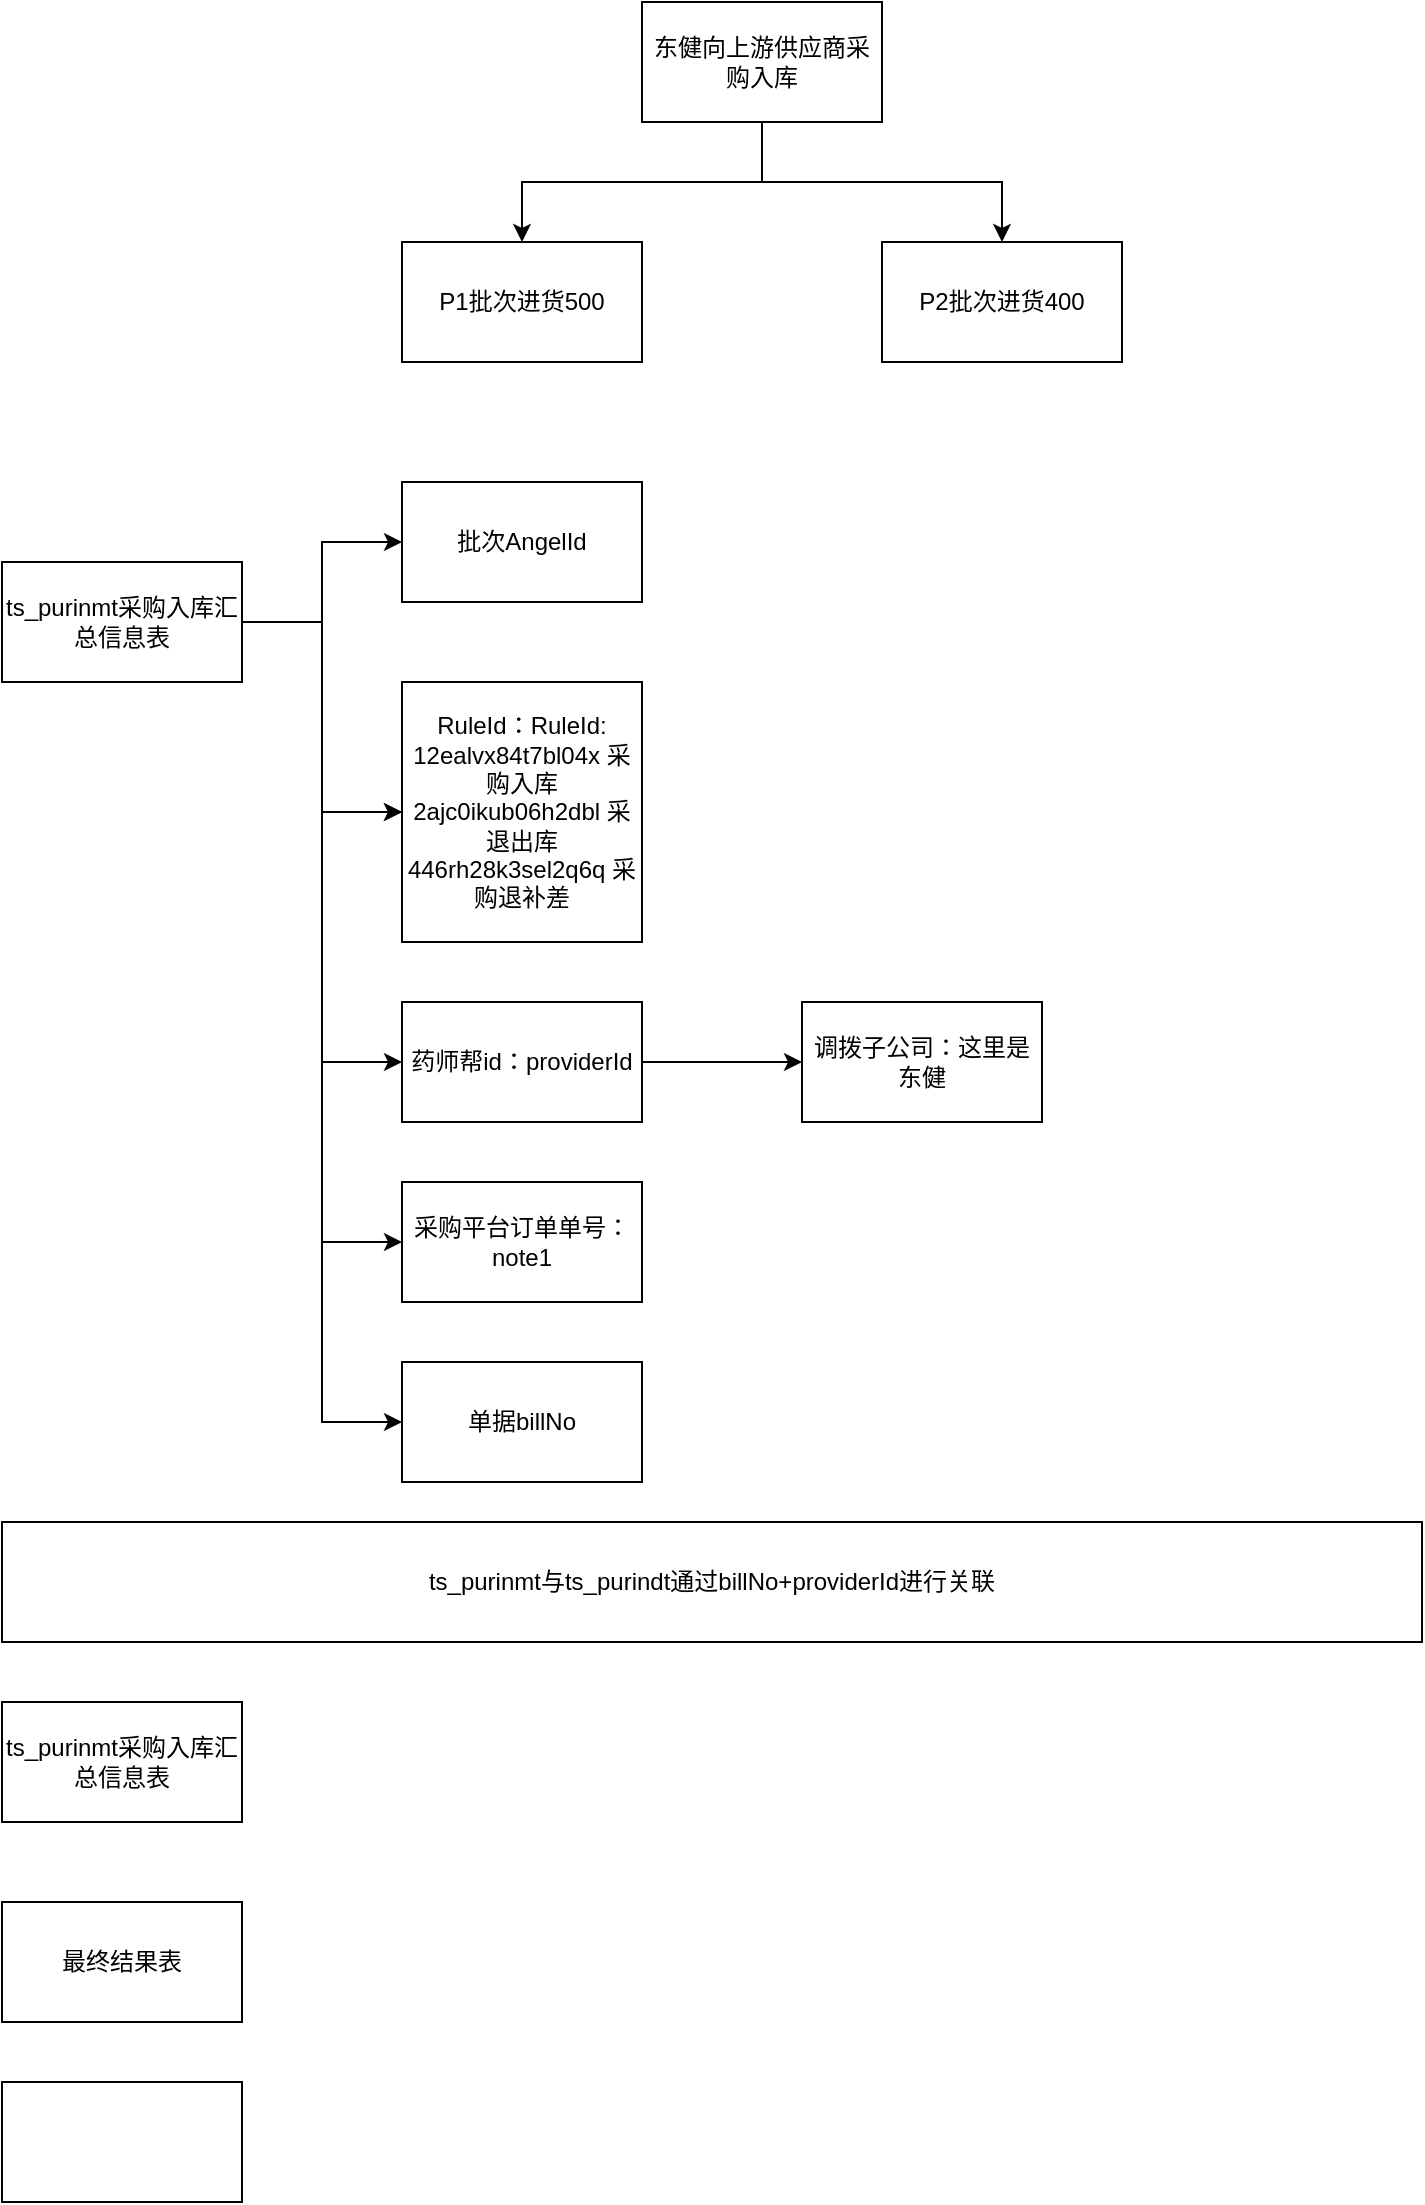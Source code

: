 <mxfile version="14.9.8" type="github">
  <diagram id="8xRUTOPSy6BMz55XuLGl" name="Page-1">
    <mxGraphModel dx="1422" dy="762" grid="1" gridSize="10" guides="1" tooltips="1" connect="1" arrows="1" fold="1" page="1" pageScale="1" pageWidth="827" pageHeight="1169" math="0" shadow="0">
      <root>
        <mxCell id="0" />
        <mxCell id="1" parent="0" />
        <mxCell id="I3DH05FhnN25VYik7rHy-8" style="edgeStyle=orthogonalEdgeStyle;rounded=0;orthogonalLoop=1;jettySize=auto;html=1;entryX=0.5;entryY=0;entryDx=0;entryDy=0;" edge="1" parent="1" source="I3DH05FhnN25VYik7rHy-5" target="I3DH05FhnN25VYik7rHy-6">
          <mxGeometry relative="1" as="geometry" />
        </mxCell>
        <mxCell id="I3DH05FhnN25VYik7rHy-9" style="edgeStyle=orthogonalEdgeStyle;rounded=0;orthogonalLoop=1;jettySize=auto;html=1;" edge="1" parent="1" source="I3DH05FhnN25VYik7rHy-5" target="I3DH05FhnN25VYik7rHy-7">
          <mxGeometry relative="1" as="geometry" />
        </mxCell>
        <mxCell id="I3DH05FhnN25VYik7rHy-5" value="东健向上游供应商采购入库" style="rounded=0;whiteSpace=wrap;html=1;" vertex="1" parent="1">
          <mxGeometry x="360" y="40" width="120" height="60" as="geometry" />
        </mxCell>
        <mxCell id="I3DH05FhnN25VYik7rHy-6" value="P1批次进货500" style="rounded=0;whiteSpace=wrap;html=1;" vertex="1" parent="1">
          <mxGeometry x="240" y="160" width="120" height="60" as="geometry" />
        </mxCell>
        <mxCell id="I3DH05FhnN25VYik7rHy-7" value="P2批次进货400" style="rounded=0;whiteSpace=wrap;html=1;" vertex="1" parent="1">
          <mxGeometry x="480" y="160" width="120" height="60" as="geometry" />
        </mxCell>
        <mxCell id="I3DH05FhnN25VYik7rHy-12" style="edgeStyle=orthogonalEdgeStyle;rounded=0;orthogonalLoop=1;jettySize=auto;html=1;entryX=0;entryY=0.5;entryDx=0;entryDy=0;" edge="1" parent="1" source="I3DH05FhnN25VYik7rHy-10" target="I3DH05FhnN25VYik7rHy-11">
          <mxGeometry relative="1" as="geometry" />
        </mxCell>
        <mxCell id="I3DH05FhnN25VYik7rHy-14" style="edgeStyle=orthogonalEdgeStyle;rounded=0;orthogonalLoop=1;jettySize=auto;html=1;entryX=0;entryY=0.5;entryDx=0;entryDy=0;" edge="1" parent="1" source="I3DH05FhnN25VYik7rHy-10" target="I3DH05FhnN25VYik7rHy-13">
          <mxGeometry relative="1" as="geometry" />
        </mxCell>
        <mxCell id="I3DH05FhnN25VYik7rHy-16" style="edgeStyle=orthogonalEdgeStyle;rounded=0;orthogonalLoop=1;jettySize=auto;html=1;entryX=0;entryY=0.5;entryDx=0;entryDy=0;" edge="1" parent="1" source="I3DH05FhnN25VYik7rHy-10" target="I3DH05FhnN25VYik7rHy-15">
          <mxGeometry relative="1" as="geometry" />
        </mxCell>
        <mxCell id="I3DH05FhnN25VYik7rHy-19" value="" style="edgeStyle=orthogonalEdgeStyle;rounded=0;orthogonalLoop=1;jettySize=auto;html=1;" edge="1" parent="1" source="I3DH05FhnN25VYik7rHy-10" target="I3DH05FhnN25VYik7rHy-13">
          <mxGeometry relative="1" as="geometry" />
        </mxCell>
        <mxCell id="I3DH05FhnN25VYik7rHy-21" style="edgeStyle=orthogonalEdgeStyle;rounded=0;orthogonalLoop=1;jettySize=auto;html=1;entryX=0;entryY=0.5;entryDx=0;entryDy=0;" edge="1" parent="1" source="I3DH05FhnN25VYik7rHy-10" target="I3DH05FhnN25VYik7rHy-20">
          <mxGeometry relative="1" as="geometry" />
        </mxCell>
        <mxCell id="I3DH05FhnN25VYik7rHy-23" style="edgeStyle=orthogonalEdgeStyle;rounded=0;orthogonalLoop=1;jettySize=auto;html=1;entryX=0;entryY=0.5;entryDx=0;entryDy=0;" edge="1" parent="1" source="I3DH05FhnN25VYik7rHy-10" target="I3DH05FhnN25VYik7rHy-22">
          <mxGeometry relative="1" as="geometry" />
        </mxCell>
        <mxCell id="I3DH05FhnN25VYik7rHy-10" value="ts_purinmt采购入库汇总信息表" style="rounded=0;whiteSpace=wrap;html=1;" vertex="1" parent="1">
          <mxGeometry x="40" y="320" width="120" height="60" as="geometry" />
        </mxCell>
        <mxCell id="I3DH05FhnN25VYik7rHy-11" value="批次AngelId" style="rounded=0;whiteSpace=wrap;html=1;" vertex="1" parent="1">
          <mxGeometry x="240" y="280" width="120" height="60" as="geometry" />
        </mxCell>
        <mxCell id="I3DH05FhnN25VYik7rHy-13" value="RuleId：&lt;span&gt;RuleId:&lt;/span&gt;&lt;div&gt;12ealvx84t7bl04x 采购入库&lt;/div&gt;&lt;div&gt;2ajc0ikub06h2dbl 采退出库446rh28k3sel2q6q 采购退补差&lt;/div&gt;" style="rounded=0;whiteSpace=wrap;html=1;" vertex="1" parent="1">
          <mxGeometry x="240" y="380" width="120" height="130" as="geometry" />
        </mxCell>
        <mxCell id="I3DH05FhnN25VYik7rHy-18" value="" style="edgeStyle=orthogonalEdgeStyle;rounded=0;orthogonalLoop=1;jettySize=auto;html=1;" edge="1" parent="1" source="I3DH05FhnN25VYik7rHy-15" target="I3DH05FhnN25VYik7rHy-17">
          <mxGeometry relative="1" as="geometry" />
        </mxCell>
        <mxCell id="I3DH05FhnN25VYik7rHy-15" value="药师帮id：providerId" style="rounded=0;whiteSpace=wrap;html=1;" vertex="1" parent="1">
          <mxGeometry x="240" y="540" width="120" height="60" as="geometry" />
        </mxCell>
        <mxCell id="I3DH05FhnN25VYik7rHy-17" value="调拨子公司：这里是东健" style="rounded=0;whiteSpace=wrap;html=1;" vertex="1" parent="1">
          <mxGeometry x="440" y="540" width="120" height="60" as="geometry" />
        </mxCell>
        <mxCell id="I3DH05FhnN25VYik7rHy-20" value="采购平台订单单号：note1" style="rounded=0;whiteSpace=wrap;html=1;" vertex="1" parent="1">
          <mxGeometry x="240" y="630" width="120" height="60" as="geometry" />
        </mxCell>
        <mxCell id="I3DH05FhnN25VYik7rHy-22" value="单据billNo" style="rounded=0;whiteSpace=wrap;html=1;" vertex="1" parent="1">
          <mxGeometry x="240" y="720" width="120" height="60" as="geometry" />
        </mxCell>
        <mxCell id="I3DH05FhnN25VYik7rHy-24" value="&lt;span&gt;ts_purinmt与&lt;/span&gt;ts_purindt通过billNo+providerId进行关联" style="rounded=0;whiteSpace=wrap;html=1;" vertex="1" parent="1">
          <mxGeometry x="40" y="800" width="710" height="60" as="geometry" />
        </mxCell>
        <mxCell id="I3DH05FhnN25VYik7rHy-25" value="ts_purinmt采购入库汇总信息表" style="rounded=0;whiteSpace=wrap;html=1;" vertex="1" parent="1">
          <mxGeometry x="40" y="890" width="120" height="60" as="geometry" />
        </mxCell>
        <mxCell id="I3DH05FhnN25VYik7rHy-27" value="最终结果表" style="rounded=0;whiteSpace=wrap;html=1;" vertex="1" parent="1">
          <mxGeometry x="40" y="990" width="120" height="60" as="geometry" />
        </mxCell>
        <mxCell id="I3DH05FhnN25VYik7rHy-28" value="" style="rounded=0;whiteSpace=wrap;html=1;" vertex="1" parent="1">
          <mxGeometry x="40" y="1080" width="120" height="60" as="geometry" />
        </mxCell>
      </root>
    </mxGraphModel>
  </diagram>
</mxfile>
